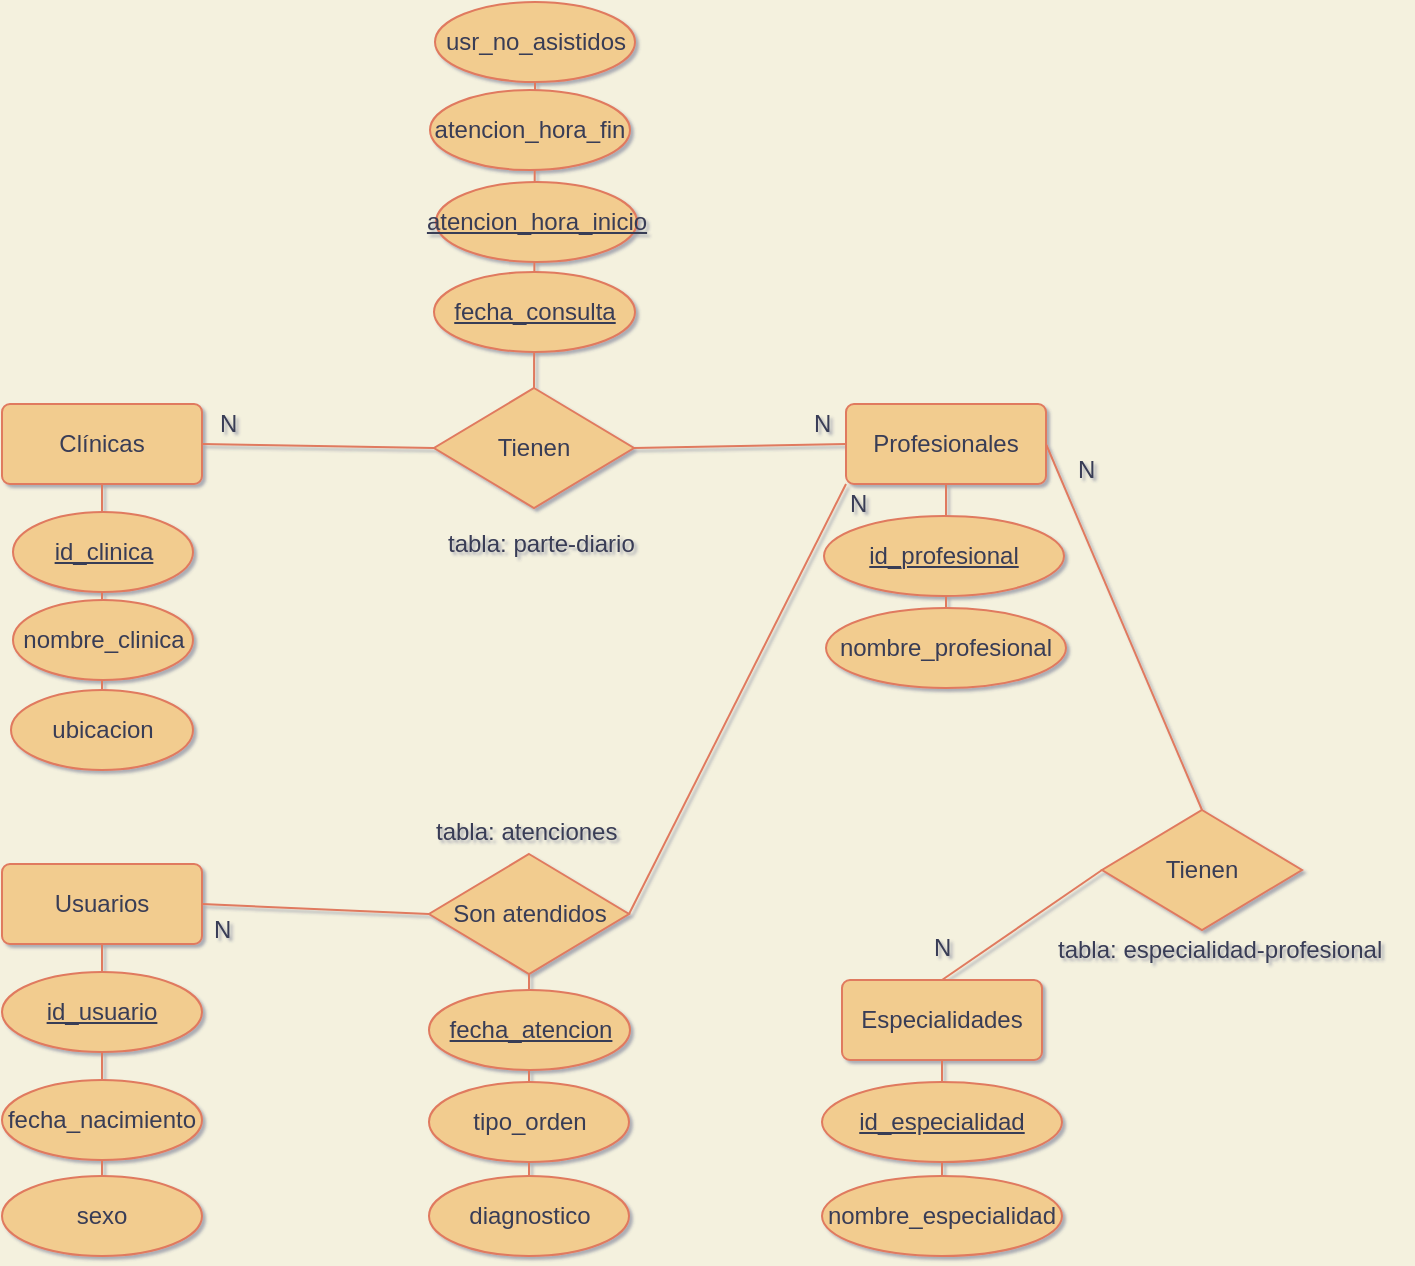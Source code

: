 <mxfile version="15.5.0" type="google"><diagram id="7CmYLNvTyGRQoTmQRLFY" name="Page-1"><mxGraphModel dx="1422" dy="705" grid="1" gridSize="10" guides="1" tooltips="1" connect="1" arrows="1" fold="1" page="1" pageScale="1" pageWidth="827" pageHeight="1169" background="#F4F1DE" math="0" shadow="1"><root><mxCell id="0"/><mxCell id="1" parent="0"/><mxCell id="uvT5T7DW8q96PJmnmiMz-13" value="" style="endArrow=none;html=1;rounded=0;entryX=0.5;entryY=1;entryDx=0;entryDy=0;strokeColor=#E07A5F;fontColor=#393C56;exitX=0.5;exitY=0;exitDx=0;exitDy=0;labelBackgroundColor=#F4F1DE;" parent="1" source="uvT5T7DW8q96PJmnmiMz-12" target="dyT-qWoa0sG3NB_CBJPy-8" edge="1"><mxGeometry relative="1" as="geometry"><mxPoint x="560" y="695" as="sourcePoint"/><mxPoint x="700" y="649" as="targetPoint"/></mxGeometry></mxCell><mxCell id="dyT-qWoa0sG3NB_CBJPy-40" value="" style="endArrow=none;html=1;rounded=0;entryX=0.5;entryY=0;entryDx=0;entryDy=0;strokeColor=#E07A5F;fontColor=#393C56;exitX=0.5;exitY=1;exitDx=0;exitDy=0;labelBackgroundColor=#F4F1DE;" parent="1" source="98X_hx74FPj-XogZ1xyb-8" target="98X_hx74FPj-XogZ1xyb-37" edge="1"><mxGeometry relative="1" as="geometry"><mxPoint x="462" y="327" as="sourcePoint"/><mxPoint x="260" y="526" as="targetPoint"/></mxGeometry></mxCell><mxCell id="dyT-qWoa0sG3NB_CBJPy-39" value="" style="endArrow=none;html=1;rounded=0;entryX=0.5;entryY=0;entryDx=0;entryDy=0;strokeColor=#E07A5F;fontColor=#393C56;exitX=0.5;exitY=1;exitDx=0;exitDy=0;labelBackgroundColor=#F4F1DE;" parent="1" target="dyT-qWoa0sG3NB_CBJPy-34" edge="1"><mxGeometry relative="1" as="geometry"><mxPoint x="293.5" y="555" as="sourcePoint"/><mxPoint x="353.5" y="535" as="targetPoint"/></mxGeometry></mxCell><mxCell id="dyT-qWoa0sG3NB_CBJPy-38" value="" style="endArrow=none;html=1;rounded=0;entryX=0.5;entryY=1;entryDx=0;entryDy=0;strokeColor=#E07A5F;fontColor=#393C56;exitX=0.5;exitY=0;exitDx=0;exitDy=0;labelBackgroundColor=#F4F1DE;" parent="1" source="98X_hx74FPj-XogZ1xyb-28" target="98X_hx74FPj-XogZ1xyb-6" edge="1"><mxGeometry relative="1" as="geometry"><mxPoint x="402.5" y="436" as="sourcePoint"/><mxPoint x="430" y="491" as="targetPoint"/></mxGeometry></mxCell><mxCell id="dyT-qWoa0sG3NB_CBJPy-27" value="" style="endArrow=none;html=1;rounded=0;entryX=0.5;entryY=1;entryDx=0;entryDy=0;exitX=0.5;exitY=0;exitDx=0;exitDy=0;strokeColor=#E07A5F;fontColor=#393C56;labelBackgroundColor=#F4F1DE;" parent="1" source="I6O9Ik8ZueRGrDRxSVxT-22" target="I6O9Ik8ZueRGrDRxSVxT-10" edge="1"><mxGeometry relative="1" as="geometry"><mxPoint x="317.5" y="620" as="sourcePoint"/><mxPoint x="150" y="616" as="targetPoint"/></mxGeometry></mxCell><mxCell id="dyT-qWoa0sG3NB_CBJPy-24" value="" style="endArrow=none;html=1;rounded=0;strokeColor=#E07A5F;fontColor=#393C56;entryX=0.5;entryY=1;entryDx=0;entryDy=0;exitX=0.5;exitY=0;exitDx=0;exitDy=0;labelBackgroundColor=#F4F1DE;" parent="1" source="98X_hx74FPj-XogZ1xyb-2" target="dyT-qWoa0sG3NB_CBJPy-21" edge="1"><mxGeometry relative="1" as="geometry"><mxPoint x="299" y="265.82" as="sourcePoint"/><mxPoint x="296" y="69" as="targetPoint"/></mxGeometry></mxCell><mxCell id="98X_hx74FPj-XogZ1xyb-2" value="Tienen" style="shape=rhombus;perimeter=rhombusPerimeter;whiteSpace=wrap;html=1;align=center;fillColor=#F2CC8F;strokeColor=#E07A5F;fontColor=#393C56;" parent="1" vertex="1"><mxGeometry x="246" y="269" width="100" height="60" as="geometry"/></mxCell><mxCell id="98X_hx74FPj-XogZ1xyb-6" value="Clínicas" style="rounded=1;arcSize=10;whiteSpace=wrap;html=1;align=center;fillColor=#F2CC8F;strokeColor=#E07A5F;fontColor=#393C56;labelBorderColor=none;" parent="1" vertex="1"><mxGeometry x="30" y="277" width="100" height="40" as="geometry"/></mxCell><mxCell id="98X_hx74FPj-XogZ1xyb-8" value="Profesionales" style="rounded=1;arcSize=10;whiteSpace=wrap;html=1;align=center;fillColor=#F2CC8F;strokeColor=#E07A5F;fontColor=#393C56;" parent="1" vertex="1"><mxGeometry x="452" y="277" width="100" height="40" as="geometry"/></mxCell><mxCell id="98X_hx74FPj-XogZ1xyb-14" value="N" style="text;strokeColor=none;fillColor=none;spacingLeft=4;spacingRight=4;overflow=hidden;rotatable=0;points=[[0,0.5],[1,0.5]];portConstraint=eastwest;fontSize=12;fontColor=#393C56;" parent="1" vertex="1"><mxGeometry x="430" y="273" width="20" height="30" as="geometry"/></mxCell><mxCell id="98X_hx74FPj-XogZ1xyb-17" value="" style="endArrow=none;html=1;rounded=0;strokeColor=#E07A5F;fontColor=#393C56;entryX=0;entryY=0.5;entryDx=0;entryDy=0;exitX=1;exitY=0.5;exitDx=0;exitDy=0;labelBackgroundColor=#F4F1DE;" parent="1" source="98X_hx74FPj-XogZ1xyb-2" target="98X_hx74FPj-XogZ1xyb-8" edge="1"><mxGeometry relative="1" as="geometry"><mxPoint x="294" y="302" as="sourcePoint"/><mxPoint x="344" y="302" as="targetPoint"/></mxGeometry></mxCell><mxCell id="98X_hx74FPj-XogZ1xyb-28" value="ubicacion" style="ellipse;whiteSpace=wrap;html=1;align=center;fillColor=#F2CC8F;strokeColor=#E07A5F;fontColor=#393C56;" parent="1" vertex="1"><mxGeometry x="34.5" y="420" width="91" height="40" as="geometry"/></mxCell><mxCell id="98X_hx74FPj-XogZ1xyb-37" value="nombre_profesional" style="ellipse;whiteSpace=wrap;html=1;align=center;fillColor=#F2CC8F;strokeColor=#E07A5F;fontColor=#393C56;" parent="1" vertex="1"><mxGeometry x="442" y="379" width="120" height="40" as="geometry"/></mxCell><mxCell id="I6O9Ik8ZueRGrDRxSVxT-10" value="Usuarios" style="rounded=1;arcSize=10;whiteSpace=wrap;html=1;align=center;fillColor=#F2CC8F;strokeColor=#E07A5F;fontColor=#393C56;" parent="1" vertex="1"><mxGeometry x="30" y="507" width="100" height="40" as="geometry"/></mxCell><mxCell id="I6O9Ik8ZueRGrDRxSVxT-19" value="N" style="text;strokeColor=none;fillColor=none;spacingLeft=4;spacingRight=4;overflow=hidden;rotatable=0;points=[[0,0.5],[1,0.5]];portConstraint=eastwest;fontSize=12;fontColor=#393C56;" parent="1" vertex="1"><mxGeometry x="133" y="273" width="20" height="30" as="geometry"/></mxCell><mxCell id="I6O9Ik8ZueRGrDRxSVxT-22" value="sexo" style="ellipse;whiteSpace=wrap;html=1;align=center;fillColor=#F2CC8F;strokeColor=#E07A5F;fontColor=#393C56;" parent="1" vertex="1"><mxGeometry x="30" y="663" width="100" height="40" as="geometry"/></mxCell><mxCell id="I6O9Ik8ZueRGrDRxSVxT-23" value="fecha_nacimiento" style="ellipse;whiteSpace=wrap;html=1;align=center;fillColor=#F2CC8F;strokeColor=#E07A5F;fontColor=#393C56;" parent="1" vertex="1"><mxGeometry x="30" y="615" width="100" height="40" as="geometry"/></mxCell><mxCell id="I6O9Ik8ZueRGrDRxSVxT-38" value="atencion_hora_fin" style="ellipse;whiteSpace=wrap;html=1;align=center;fillColor=#F2CC8F;strokeColor=#E07A5F;fontColor=#393C56;" parent="1" vertex="1"><mxGeometry x="244" y="120" width="100" height="40" as="geometry"/></mxCell><mxCell id="I6O9Ik8ZueRGrDRxSVxT-44" value="N" style="text;strokeColor=none;fillColor=none;spacingLeft=4;spacingRight=4;overflow=hidden;rotatable=0;points=[[0,0.5],[1,0.5]];portConstraint=eastwest;fontSize=12;fontColor=#393C56;" parent="1" vertex="1"><mxGeometry x="130" y="526" width="20" height="30" as="geometry"/></mxCell><mxCell id="I6O9Ik8ZueRGrDRxSVxT-48" style="edgeStyle=orthogonalEdgeStyle;rounded=0;orthogonalLoop=1;jettySize=auto;html=1;exitX=0.5;exitY=1;exitDx=0;exitDy=0;strokeColor=#E07A5F;fontColor=#393C56;labelBackgroundColor=#F4F1DE;" parent="1" source="I6O9Ik8ZueRGrDRxSVxT-38" target="I6O9Ik8ZueRGrDRxSVxT-38" edge="1"><mxGeometry relative="1" as="geometry"/></mxCell><mxCell id="uwgsfhr8cvEEAjOXUscV-2" value="id_clinica" style="ellipse;whiteSpace=wrap;html=1;align=center;fontStyle=4;fillColor=#F2CC8F;strokeColor=#E07A5F;fontColor=#393C56;" parent="1" vertex="1"><mxGeometry x="35.5" y="331" width="90" height="40" as="geometry"/></mxCell><mxCell id="uwgsfhr8cvEEAjOXUscV-4" value="id_profesional" style="ellipse;whiteSpace=wrap;html=1;align=center;fontStyle=4;fillColor=#F2CC8F;strokeColor=#E07A5F;fontColor=#393C56;" parent="1" vertex="1"><mxGeometry x="441" y="333" width="120" height="40" as="geometry"/></mxCell><mxCell id="uwgsfhr8cvEEAjOXUscV-18" value="id_usuario" style="ellipse;whiteSpace=wrap;html=1;align=center;fontStyle=4;fillColor=#F2CC8F;strokeColor=#E07A5F;fontColor=#393C56;" parent="1" vertex="1"><mxGeometry x="30" y="561" width="100" height="40" as="geometry"/></mxCell><mxCell id="uwgsfhr8cvEEAjOXUscV-19" value="tabla: parte-diario" style="text;strokeColor=none;fillColor=none;spacingLeft=4;spacingRight=4;overflow=hidden;rotatable=0;points=[[0,0.5],[1,0.5]];portConstraint=eastwest;fontSize=12;rounded=0;sketch=0;fontColor=#393C56;" parent="1" vertex="1"><mxGeometry x="247" y="333" width="110" height="30" as="geometry"/></mxCell><mxCell id="dyT-qWoa0sG3NB_CBJPy-6" value="" style="endArrow=none;html=1;rounded=0;entryX=1;entryY=0.5;entryDx=0;entryDy=0;exitX=0;exitY=0.5;exitDx=0;exitDy=0;strokeColor=#E07A5F;fontColor=#393C56;labelBackgroundColor=#F4F1DE;" parent="1" source="dyT-qWoa0sG3NB_CBJPy-25" target="I6O9Ik8ZueRGrDRxSVxT-10" edge="1"><mxGeometry relative="1" as="geometry"><mxPoint x="210" y="628" as="sourcePoint"/><mxPoint x="260" y="903" as="targetPoint"/></mxGeometry></mxCell><mxCell id="dyT-qWoa0sG3NB_CBJPy-8" value="Especialidades" style="rounded=1;arcSize=10;whiteSpace=wrap;html=1;align=center;fillColor=#F2CC8F;strokeColor=#E07A5F;fontColor=#393C56;" parent="1" vertex="1"><mxGeometry x="450" y="565" width="100" height="40" as="geometry"/></mxCell><mxCell id="dyT-qWoa0sG3NB_CBJPy-10" value="" style="endArrow=none;html=1;rounded=0;strokeColor=#E07A5F;fontColor=#393C56;entryX=0;entryY=0.5;entryDx=0;entryDy=0;exitX=1;exitY=0.5;exitDx=0;exitDy=0;labelBackgroundColor=#F4F1DE;" parent="1" source="98X_hx74FPj-XogZ1xyb-6" target="98X_hx74FPj-XogZ1xyb-2" edge="1"><mxGeometry relative="1" as="geometry"><mxPoint x="199" y="358.5" as="sourcePoint"/><mxPoint x="429" y="358.5" as="targetPoint"/></mxGeometry></mxCell><mxCell id="dyT-qWoa0sG3NB_CBJPy-20" value="fecha_consulta" style="ellipse;whiteSpace=wrap;html=1;align=center;fontStyle=4;fillColor=#F2CC8F;strokeColor=#E07A5F;fontColor=#393C56;" parent="1" vertex="1"><mxGeometry x="246" y="211" width="100.5" height="40" as="geometry"/></mxCell><mxCell id="dyT-qWoa0sG3NB_CBJPy-21" value="usr_no_asistidos" style="ellipse;whiteSpace=wrap;html=1;align=center;fillColor=#F2CC8F;strokeColor=#E07A5F;fontColor=#393C56;" parent="1" vertex="1"><mxGeometry x="246.5" y="76" width="100" height="40" as="geometry"/></mxCell><mxCell id="dyT-qWoa0sG3NB_CBJPy-25" value="Son atendidos" style="shape=rhombus;perimeter=rhombusPerimeter;whiteSpace=wrap;html=1;align=center;fillColor=#F2CC8F;strokeColor=#E07A5F;fontColor=#393C56;" parent="1" vertex="1"><mxGeometry x="243.5" y="502" width="100" height="60" as="geometry"/></mxCell><mxCell id="dyT-qWoa0sG3NB_CBJPy-26" value="" style="endArrow=none;html=1;rounded=0;entryX=1;entryY=0.5;entryDx=0;entryDy=0;strokeColor=#E07A5F;fontColor=#393C56;exitX=0;exitY=1;exitDx=0;exitDy=0;labelBackgroundColor=#F4F1DE;" parent="1" source="98X_hx74FPj-XogZ1xyb-8" target="dyT-qWoa0sG3NB_CBJPy-25" edge="1"><mxGeometry relative="1" as="geometry"><mxPoint x="634" y="335" as="sourcePoint"/><mxPoint x="523" y="628" as="targetPoint"/></mxGeometry></mxCell><mxCell id="dyT-qWoa0sG3NB_CBJPy-28" value="N" style="text;strokeColor=none;fillColor=none;spacingLeft=4;spacingRight=4;overflow=hidden;rotatable=0;points=[[0,0.5],[1,0.5]];portConstraint=eastwest;fontSize=12;fontColor=#393C56;" parent="1" vertex="1"><mxGeometry x="448" y="313" width="20" height="30" as="geometry"/></mxCell><mxCell id="dyT-qWoa0sG3NB_CBJPy-31" value="fecha_atencion" style="ellipse;whiteSpace=wrap;html=1;align=center;fontStyle=4;fillColor=#F2CC8F;strokeColor=#E07A5F;fontColor=#393C56;" parent="1" vertex="1"><mxGeometry x="243.5" y="570" width="100.5" height="40" as="geometry"/></mxCell><mxCell id="dyT-qWoa0sG3NB_CBJPy-33" value="tipo_orden" style="ellipse;whiteSpace=wrap;html=1;align=center;fillColor=#F2CC8F;strokeColor=#E07A5F;fontColor=#393C56;" parent="1" vertex="1"><mxGeometry x="243.5" y="616" width="100" height="40" as="geometry"/></mxCell><mxCell id="dyT-qWoa0sG3NB_CBJPy-34" value="diagnostico" style="ellipse;whiteSpace=wrap;html=1;align=center;fillColor=#F2CC8F;strokeColor=#E07A5F;fontColor=#393C56;" parent="1" vertex="1"><mxGeometry x="243.5" y="663" width="100" height="40" as="geometry"/></mxCell><mxCell id="EXp47tJOKJgPdV1zmIHn-1" value="tabla: atenciones" style="text;strokeColor=none;fillColor=none;spacingLeft=4;spacingRight=4;overflow=hidden;rotatable=0;points=[[0,0.5],[1,0.5]];portConstraint=eastwest;fontSize=12;rounded=0;sketch=0;fontColor=#393C56;" parent="1" vertex="1"><mxGeometry x="241" y="477" width="110" height="30" as="geometry"/></mxCell><mxCell id="EXp47tJOKJgPdV1zmIHn-3" value="atencion_hora_inicio" style="ellipse;whiteSpace=wrap;html=1;align=center;fontStyle=4;fillColor=#F2CC8F;strokeColor=#E07A5F;fontColor=#393C56;" parent="1" vertex="1"><mxGeometry x="247" y="166" width="100.5" height="40" as="geometry"/></mxCell><mxCell id="2xNaxOI-8j_Womt7rAZw-2" value="nombre_clinica" style="ellipse;whiteSpace=wrap;html=1;align=center;fillColor=#F2CC8F;strokeColor=#E07A5F;fontColor=#393C56;" parent="1" vertex="1"><mxGeometry x="35.5" y="375" width="90" height="40" as="geometry"/></mxCell><mxCell id="uvT5T7DW8q96PJmnmiMz-1" value="Tienen" style="shape=rhombus;perimeter=rhombusPerimeter;whiteSpace=wrap;html=1;align=center;fillColor=#F2CC8F;strokeColor=#E07A5F;fontColor=#393C56;" parent="1" vertex="1"><mxGeometry x="580" y="480" width="100" height="60" as="geometry"/></mxCell><mxCell id="uvT5T7DW8q96PJmnmiMz-4" value="" style="endArrow=none;html=1;rounded=0;entryX=1;entryY=0.5;entryDx=0;entryDy=0;strokeColor=#E07A5F;fontColor=#393C56;exitX=0.5;exitY=0;exitDx=0;exitDy=0;labelBackgroundColor=#F4F1DE;" parent="1" source="uvT5T7DW8q96PJmnmiMz-1" target="98X_hx74FPj-XogZ1xyb-8" edge="1"><mxGeometry relative="1" as="geometry"><mxPoint x="778.5" y="20" as="sourcePoint"/><mxPoint x="530" y="235" as="targetPoint"/></mxGeometry></mxCell><mxCell id="uvT5T7DW8q96PJmnmiMz-5" value="" style="endArrow=none;html=1;rounded=0;strokeColor=#E07A5F;fontColor=#393C56;exitX=0.5;exitY=0;exitDx=0;exitDy=0;labelBackgroundColor=#F4F1DE;entryX=0;entryY=0.5;entryDx=0;entryDy=0;" parent="1" source="dyT-qWoa0sG3NB_CBJPy-8" target="uvT5T7DW8q96PJmnmiMz-1" edge="1"><mxGeometry relative="1" as="geometry"><mxPoint x="728" y="112" as="sourcePoint"/><mxPoint x="640" y="519" as="targetPoint"/></mxGeometry></mxCell><mxCell id="uvT5T7DW8q96PJmnmiMz-6" value="N" style="text;strokeColor=none;fillColor=none;spacingLeft=4;spacingRight=4;overflow=hidden;rotatable=0;points=[[0,0.5],[1,0.5]];portConstraint=eastwest;fontSize=12;fontColor=#393C56;" parent="1" vertex="1"><mxGeometry x="562" y="296" width="20" height="30" as="geometry"/></mxCell><mxCell id="uvT5T7DW8q96PJmnmiMz-7" value="N" style="text;strokeColor=none;fillColor=none;spacingLeft=4;spacingRight=4;overflow=hidden;rotatable=0;points=[[0,0.5],[1,0.5]];portConstraint=eastwest;fontSize=12;fontColor=#393C56;" parent="1" vertex="1"><mxGeometry x="490" y="535" width="20" height="30" as="geometry"/></mxCell><mxCell id="uvT5T7DW8q96PJmnmiMz-10" value="tabla: especialidad-profesional&#10;" style="text;strokeColor=none;fillColor=none;spacingLeft=4;spacingRight=4;overflow=hidden;rotatable=0;points=[[0,0.5],[1,0.5]];portConstraint=eastwest;fontSize=12;rounded=0;sketch=0;fontColor=#393C56;" parent="1" vertex="1"><mxGeometry x="552" y="536" width="180" height="26" as="geometry"/></mxCell><mxCell id="uvT5T7DW8q96PJmnmiMz-11" value="id_especialidad" style="ellipse;whiteSpace=wrap;html=1;align=center;fontStyle=4;fillColor=#F2CC8F;strokeColor=#E07A5F;fontColor=#393C56;" parent="1" vertex="1"><mxGeometry x="440" y="616" width="120" height="40" as="geometry"/></mxCell><mxCell id="uvT5T7DW8q96PJmnmiMz-12" value="nombre_especialidad" style="ellipse;whiteSpace=wrap;html=1;align=center;fillColor=#F2CC8F;strokeColor=#E07A5F;fontColor=#393C56;" parent="1" vertex="1"><mxGeometry x="440" y="663" width="120" height="40" as="geometry"/></mxCell></root></mxGraphModel></diagram></mxfile>